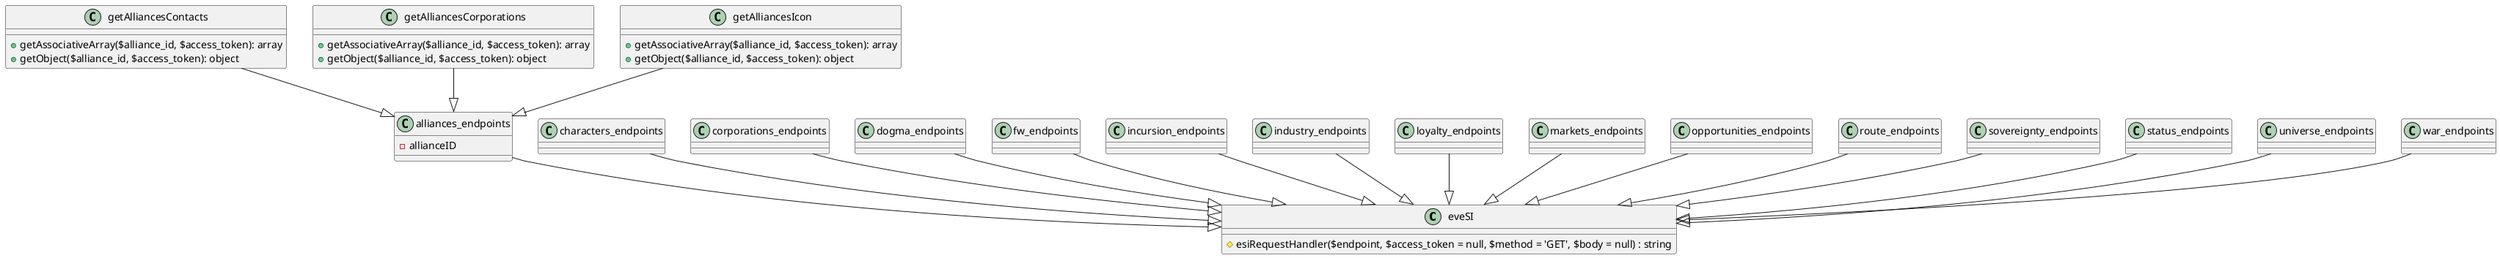 @startuml

class eveSI {
#esiRequestHandler($endpoint, $access_token = null, $method = 'GET', $body = null) : string 
}

alliances_endpoints --|> eveSI
class alliances_endpoints {
  -allianceID
}

  getAlliancesContacts --|> alliances_endpoints
  class getAlliancesContacts {
    +getAssociativeArray($alliance_id, $access_token): array
    +getObject($alliance_id, $access_token): object
  }

  getAlliancesCorporations --|> alliances_endpoints
  class getAlliancesCorporations {
    +getAssociativeArray($alliance_id, $access_token): array
    +getObject($alliance_id, $access_token): object
  } 

  getAlliancesIcon --|> alliances_endpoints
  class getAlliancesIcon {
    +getAssociativeArray($alliance_id, $access_token): array
    +getObject($alliance_id, $access_token): object
  }

characters_endpoints --|> eveSI
class characters_endpoints {

}

corporations_endpoints --|> eveSI
class corporations_endpoints {

}

dogma_endpoints --|> eveSI
class dogma_endpoints {

}

fw_endpoints --|> eveSI
class fw_endpoints {

}

incursion_endpoints --|> eveSI
class incursion_endpoints {

}

industry_endpoints --|> eveSI
class industry_endpoints {

}

loyalty_endpoints --|> eveSI
class loyalty_endpoints {

}

markets_endpoints --|> eveSI
class markets_endpoints {

}

opportunities_endpoints --|> eveSI
class opportunities_endpoints {

}

route_endpoints --|> eveSI
class route_endpoints {

}

sovereignty_endpoints --|> eveSI
class sovereignty_endpoints {

}

status_endpoints --|> eveSI
class status_endpoints {

}

universe_endpoints --|> eveSI
class universe_endpoints {

}

war_endpoints --|> eveSI
class war_endpoints {

}

@enduml
